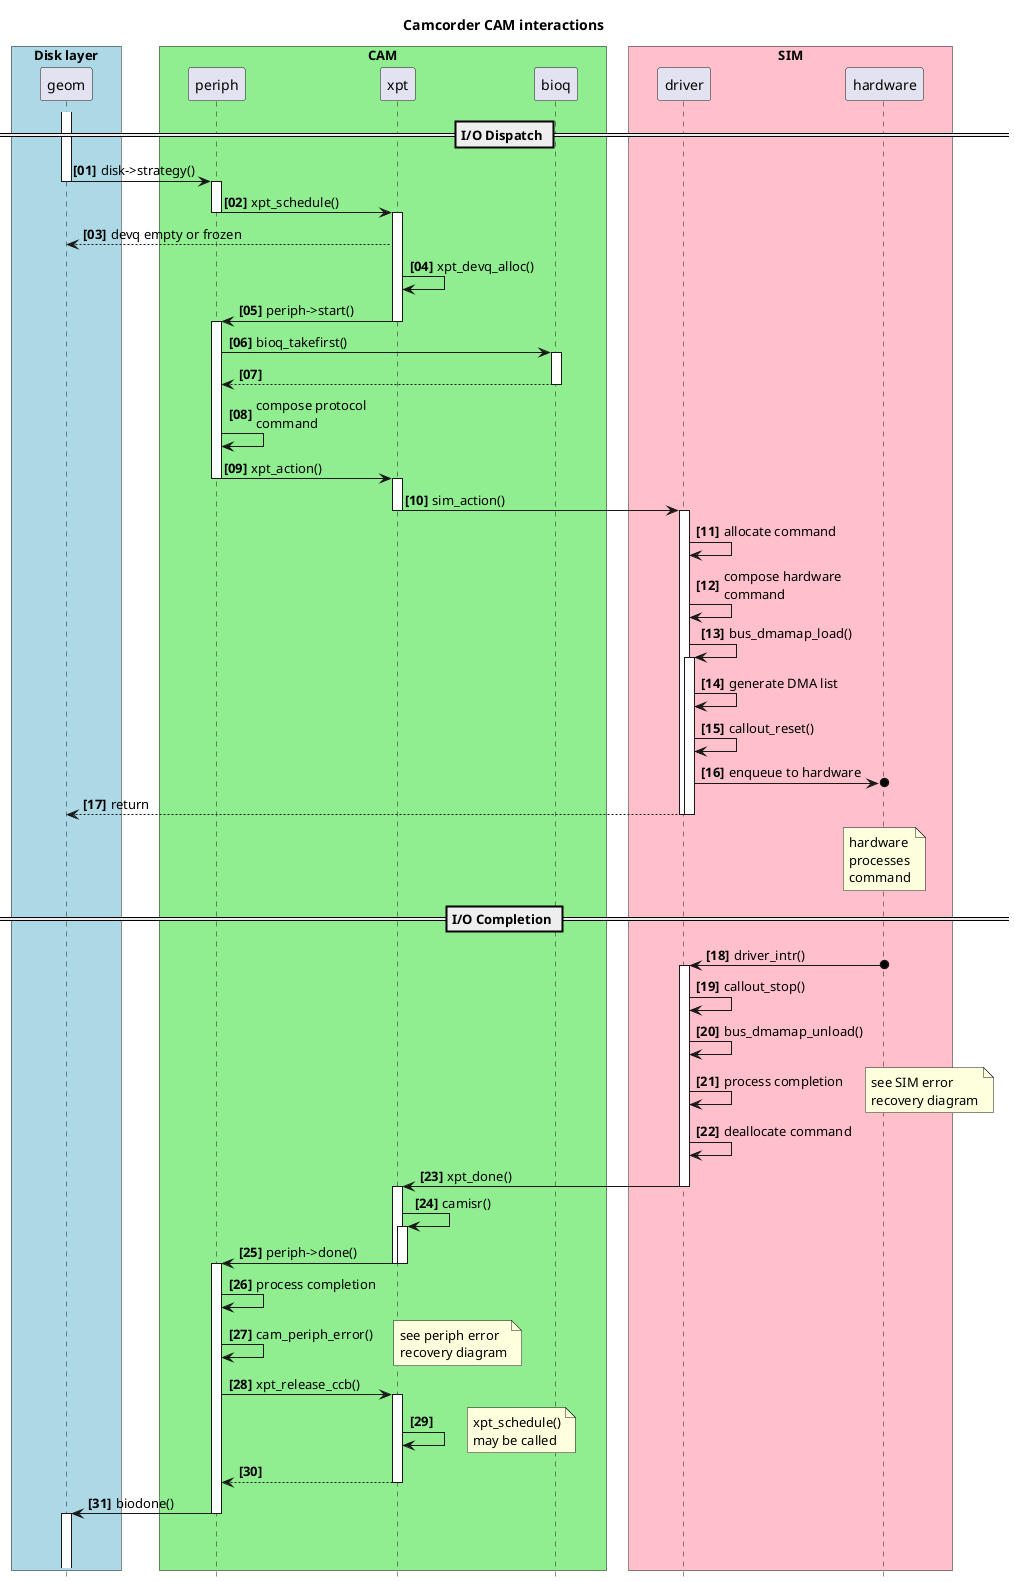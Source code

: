 @@startuml
autonumber "<b>[00]"
hide footbox
skinparam ParticipantPadding 25
skinparam BoxPadding 10

Title Camcorder CAM interactions

box "Disk layer" #LightBlue
participant geom
end box

box "CAM" #LightGreen
participant periph
participant xpt
participant bioq
end box

box "SIM" #Pink
participant driver
participant hardware
end box

== I/O Dispatch ==
activate geom
geom->periph: disk->strategy()
deactivate geom
activate periph

periph->xpt : xpt_schedule()
deactivate periph
activate xpt
xpt --> geom : devq empty or frozen

xpt->xpt : xpt_devq_alloc()
xpt->periph : periph->start()
deactivate xpt
activate periph
periph->bioq : bioq_takefirst()
activate bioq
bioq-->periph
deactivate bioq

periph->periph : compose protocol\ncommand
periph->xpt : xpt_action()
deactivate periph
activate xpt
xpt->driver : sim_action()
deactivate xpt
activate driver

driver->driver : allocate command
driver->driver : compose hardware\ncommand
driver->driver : bus_dmamap_load()
activate driver
driver->driver : generate DMA list
driver->driver : callout_reset()
driver->o hardware : enqueue to hardware
driver --> geom : return
deactivate driver
deactivate driver
note over hardware: hardware\nprocesses\ncommand

== I/O Completion ==
hardware o-> driver: driver_intr()
activate driver

driver->driver : callout_stop()
driver->driver : bus_dmamap_unload()
driver->driver : process completion
note right: see SIM error\nrecovery diagram
driver->driver : deallocate command
driver->xpt : xpt_done()
deactivate driver
activate xpt
xpt->xpt: camisr()
activate xpt

xpt->periph : periph->done()
deactivate xpt
deactivate xpt
activate periph
periph->periph: process completion
periph->periph : cam_periph_error()
note right: see periph error\nrecovery diagram
periph->xpt : xpt_release_ccb()
activate xpt
xpt->xpt
note right: xpt_schedule()\nmay be called
xpt-->periph
deactivate xpt
periph->geom : biodone()
deactivate periph
activate geom
||45||

@@enduml
